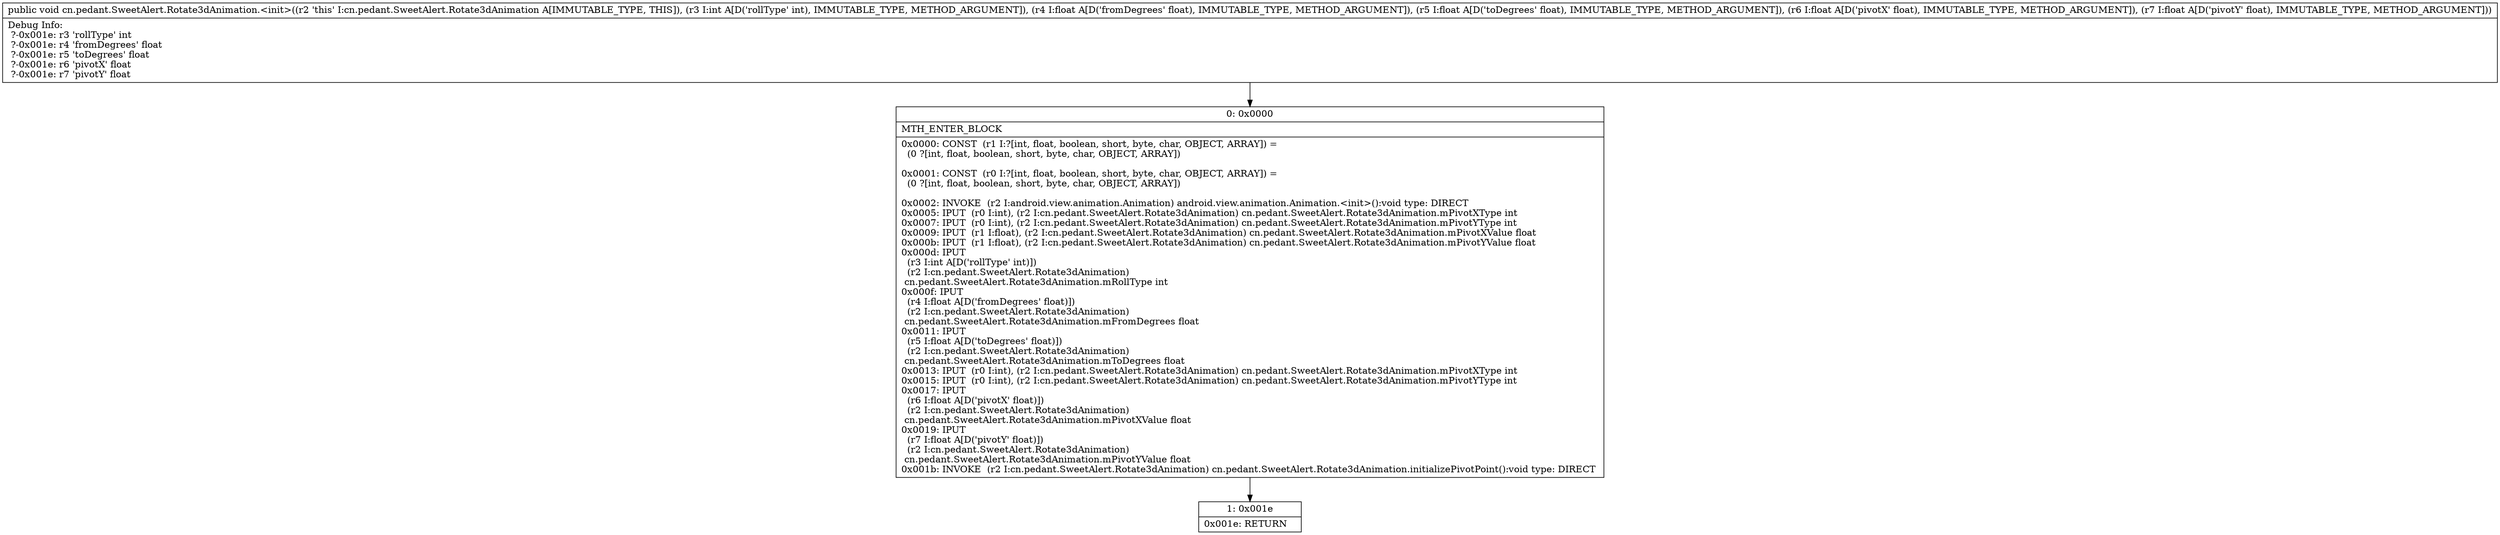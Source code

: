 digraph "CFG forcn.pedant.SweetAlert.Rotate3dAnimation.\<init\>(IFFFF)V" {
Node_0 [shape=record,label="{0\:\ 0x0000|MTH_ENTER_BLOCK\l|0x0000: CONST  (r1 I:?[int, float, boolean, short, byte, char, OBJECT, ARRAY]) = \l  (0 ?[int, float, boolean, short, byte, char, OBJECT, ARRAY])\l \l0x0001: CONST  (r0 I:?[int, float, boolean, short, byte, char, OBJECT, ARRAY]) = \l  (0 ?[int, float, boolean, short, byte, char, OBJECT, ARRAY])\l \l0x0002: INVOKE  (r2 I:android.view.animation.Animation) android.view.animation.Animation.\<init\>():void type: DIRECT \l0x0005: IPUT  (r0 I:int), (r2 I:cn.pedant.SweetAlert.Rotate3dAnimation) cn.pedant.SweetAlert.Rotate3dAnimation.mPivotXType int \l0x0007: IPUT  (r0 I:int), (r2 I:cn.pedant.SweetAlert.Rotate3dAnimation) cn.pedant.SweetAlert.Rotate3dAnimation.mPivotYType int \l0x0009: IPUT  (r1 I:float), (r2 I:cn.pedant.SweetAlert.Rotate3dAnimation) cn.pedant.SweetAlert.Rotate3dAnimation.mPivotXValue float \l0x000b: IPUT  (r1 I:float), (r2 I:cn.pedant.SweetAlert.Rotate3dAnimation) cn.pedant.SweetAlert.Rotate3dAnimation.mPivotYValue float \l0x000d: IPUT  \l  (r3 I:int A[D('rollType' int)])\l  (r2 I:cn.pedant.SweetAlert.Rotate3dAnimation)\l cn.pedant.SweetAlert.Rotate3dAnimation.mRollType int \l0x000f: IPUT  \l  (r4 I:float A[D('fromDegrees' float)])\l  (r2 I:cn.pedant.SweetAlert.Rotate3dAnimation)\l cn.pedant.SweetAlert.Rotate3dAnimation.mFromDegrees float \l0x0011: IPUT  \l  (r5 I:float A[D('toDegrees' float)])\l  (r2 I:cn.pedant.SweetAlert.Rotate3dAnimation)\l cn.pedant.SweetAlert.Rotate3dAnimation.mToDegrees float \l0x0013: IPUT  (r0 I:int), (r2 I:cn.pedant.SweetAlert.Rotate3dAnimation) cn.pedant.SweetAlert.Rotate3dAnimation.mPivotXType int \l0x0015: IPUT  (r0 I:int), (r2 I:cn.pedant.SweetAlert.Rotate3dAnimation) cn.pedant.SweetAlert.Rotate3dAnimation.mPivotYType int \l0x0017: IPUT  \l  (r6 I:float A[D('pivotX' float)])\l  (r2 I:cn.pedant.SweetAlert.Rotate3dAnimation)\l cn.pedant.SweetAlert.Rotate3dAnimation.mPivotXValue float \l0x0019: IPUT  \l  (r7 I:float A[D('pivotY' float)])\l  (r2 I:cn.pedant.SweetAlert.Rotate3dAnimation)\l cn.pedant.SweetAlert.Rotate3dAnimation.mPivotYValue float \l0x001b: INVOKE  (r2 I:cn.pedant.SweetAlert.Rotate3dAnimation) cn.pedant.SweetAlert.Rotate3dAnimation.initializePivotPoint():void type: DIRECT \l}"];
Node_1 [shape=record,label="{1\:\ 0x001e|0x001e: RETURN   \l}"];
MethodNode[shape=record,label="{public void cn.pedant.SweetAlert.Rotate3dAnimation.\<init\>((r2 'this' I:cn.pedant.SweetAlert.Rotate3dAnimation A[IMMUTABLE_TYPE, THIS]), (r3 I:int A[D('rollType' int), IMMUTABLE_TYPE, METHOD_ARGUMENT]), (r4 I:float A[D('fromDegrees' float), IMMUTABLE_TYPE, METHOD_ARGUMENT]), (r5 I:float A[D('toDegrees' float), IMMUTABLE_TYPE, METHOD_ARGUMENT]), (r6 I:float A[D('pivotX' float), IMMUTABLE_TYPE, METHOD_ARGUMENT]), (r7 I:float A[D('pivotY' float), IMMUTABLE_TYPE, METHOD_ARGUMENT]))  | Debug Info:\l  ?\-0x001e: r3 'rollType' int\l  ?\-0x001e: r4 'fromDegrees' float\l  ?\-0x001e: r5 'toDegrees' float\l  ?\-0x001e: r6 'pivotX' float\l  ?\-0x001e: r7 'pivotY' float\l}"];
MethodNode -> Node_0;
Node_0 -> Node_1;
}

